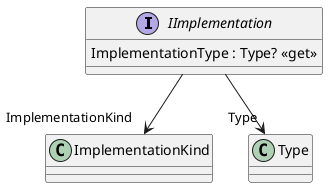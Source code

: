 @startuml
interface IImplementation {
    ImplementationType : Type? <<get>>
}
IImplementation --> "ImplementationKind" ImplementationKind
IImplementation --> "Type" Type
@enduml
